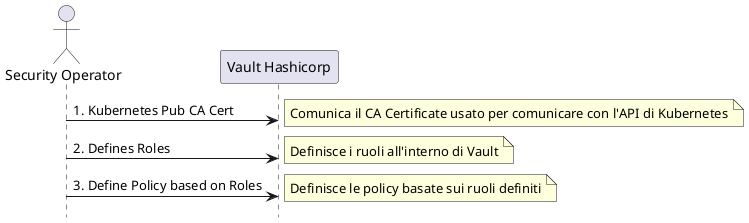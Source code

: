 @startuml
hide footbox

actor "Security Operator" as SecurityOperator
participant "Vault Hashicorp" as Vault

SecurityOperator -> Vault: 1. Kubernetes Pub CA Cert
note right: Comunica il CA Certificate usato per comunicare con l'API di Kubernetes

SecurityOperator -> Vault: 2. Defines Roles
note right: Definisce i ruoli all'interno di Vault

SecurityOperator -> Vault: 3. Define Policy based on Roles
note right: Definisce le policy basate sui ruoli definiti

@enduml